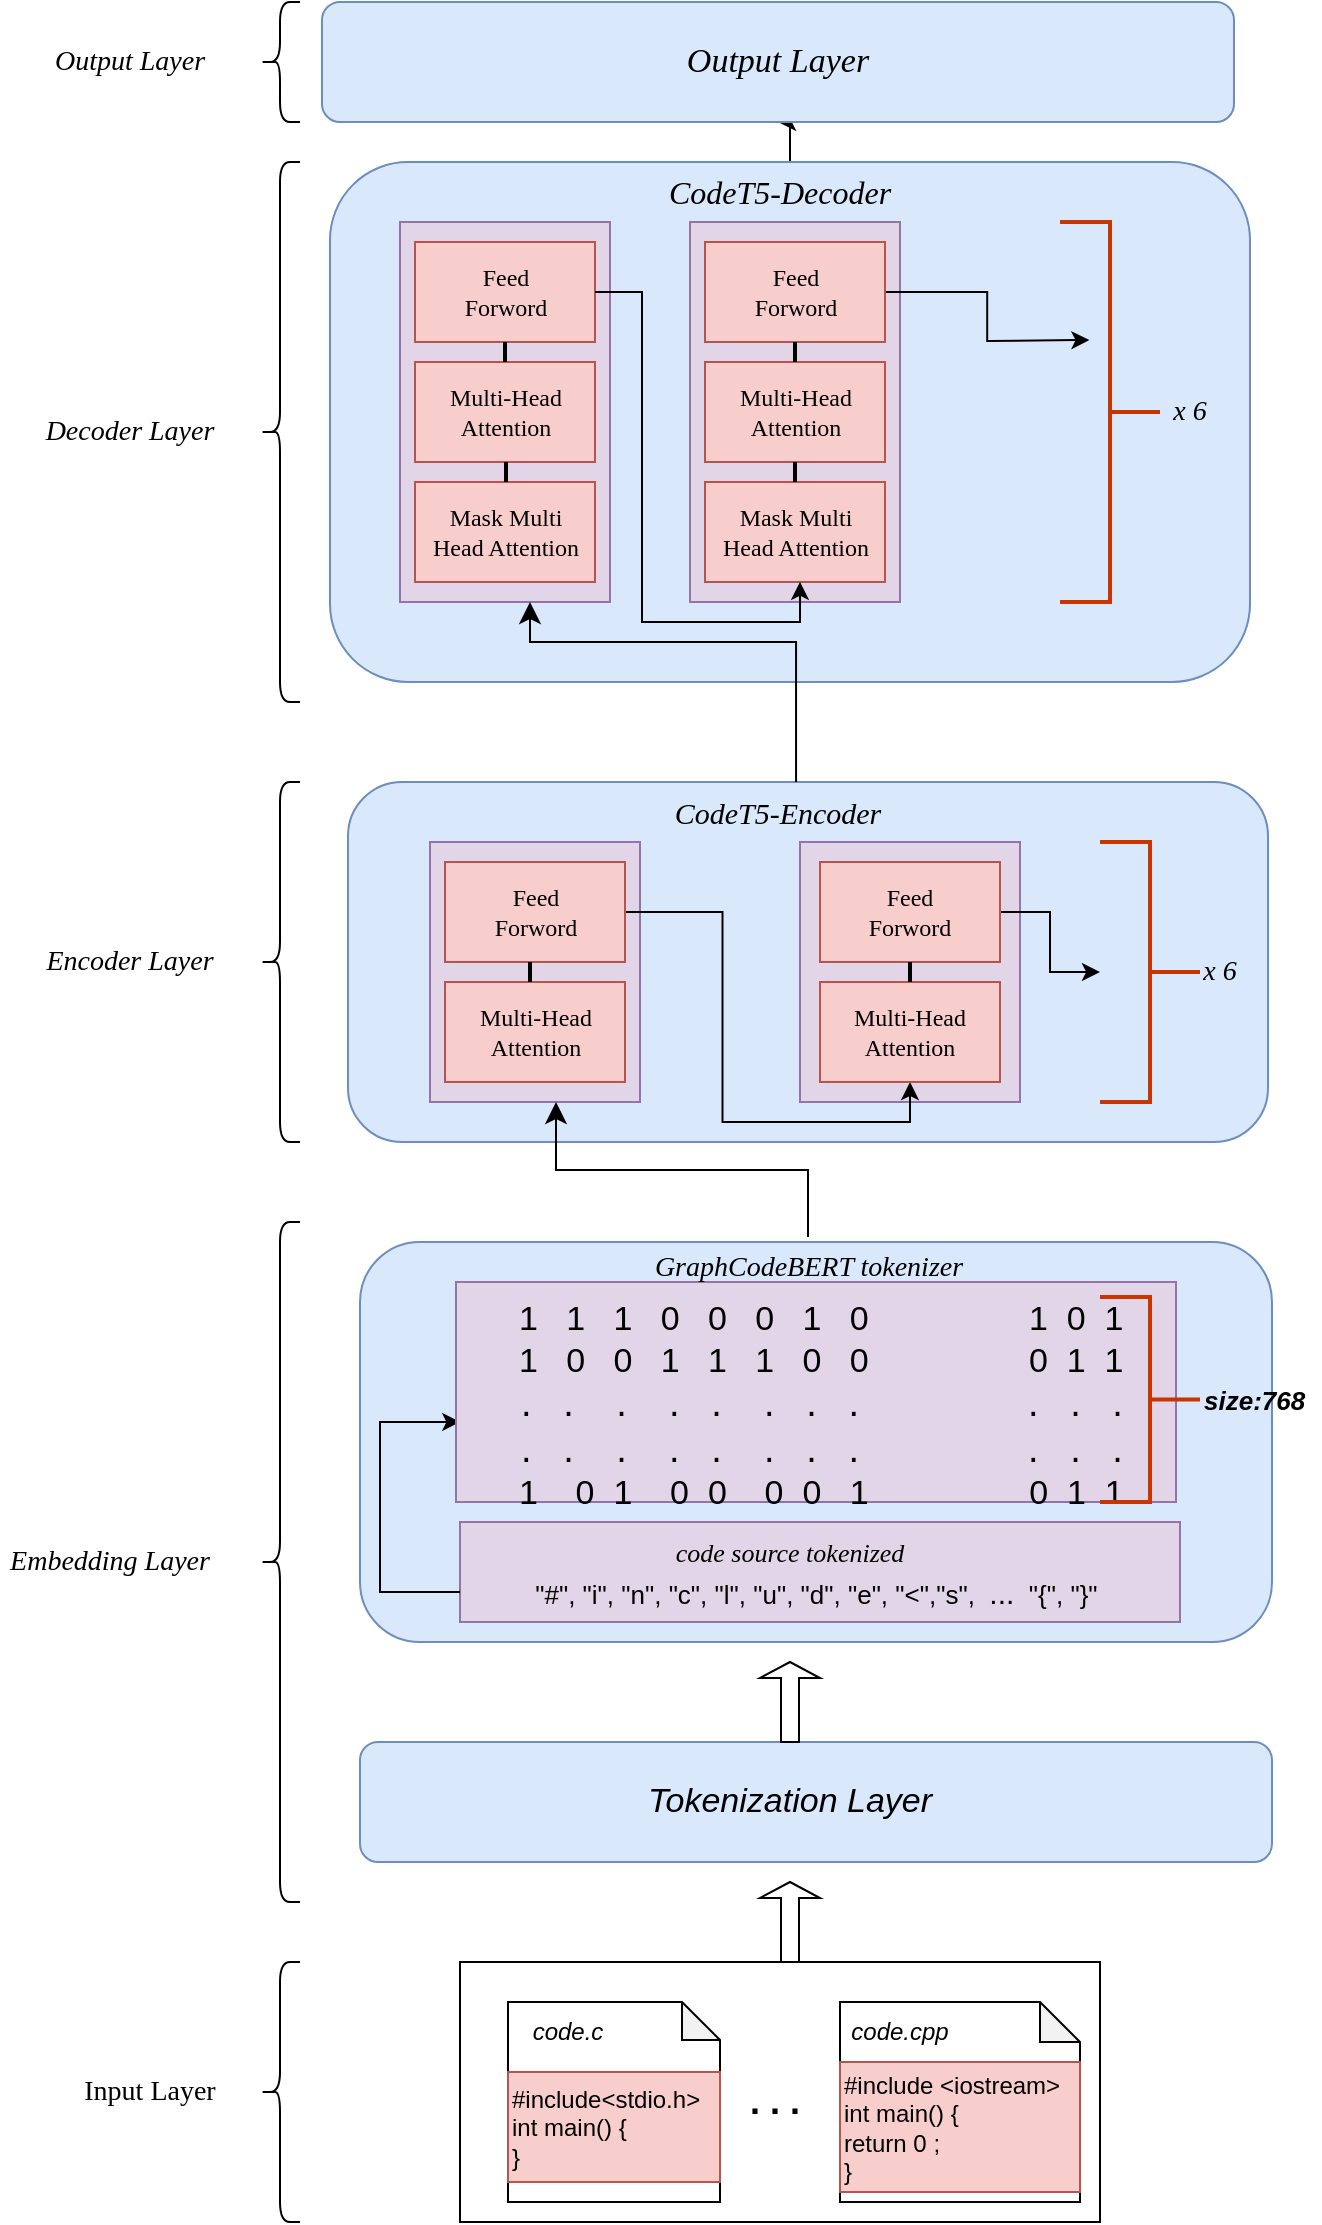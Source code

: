 <mxfile version="24.6.2" type="github">
  <diagram name="Page-1" id="ndFlclTGQ-r0OjpnFzX9">
    <mxGraphModel dx="1114" dy="1761" grid="1" gridSize="10" guides="1" tooltips="1" connect="1" arrows="1" fold="1" page="1" pageScale="1" pageWidth="827" pageHeight="1169" math="0" shadow="0">
      <root>
        <mxCell id="0" />
        <mxCell id="1" parent="0" />
        <mxCell id="08KLOJ0HgdKlxMjKVlnE-74" value="" style="rounded=0;whiteSpace=wrap;html=1;" vertex="1" parent="1">
          <mxGeometry x="280" y="-180" width="320" height="130" as="geometry" />
        </mxCell>
        <mxCell id="08KLOJ0HgdKlxMjKVlnE-73" value="" style="shape=note;whiteSpace=wrap;html=1;backgroundOutline=1;darkOpacity=0.05;size=19;" vertex="1" parent="1">
          <mxGeometry x="304" y="-160" width="106" height="100" as="geometry" />
        </mxCell>
        <mxCell id="08KLOJ0HgdKlxMjKVlnE-75" value="" style="shape=note;whiteSpace=wrap;html=1;backgroundOutline=1;darkOpacity=0.05;size=20;" vertex="1" parent="1">
          <mxGeometry x="470" y="-160" width="120" height="100" as="geometry" />
        </mxCell>
        <mxCell id="08KLOJ0HgdKlxMjKVlnE-78" value="#include&amp;lt;stdio.h&amp;gt;&lt;br&gt;int main() {&lt;div&gt;}&lt;/div&gt;" style="text;html=1;align=left;verticalAlign=middle;whiteSpace=wrap;rounded=0;fillColor=#f8cecc;strokeColor=#b85450;" vertex="1" parent="1">
          <mxGeometry x="304" y="-125" width="106" height="55" as="geometry" />
        </mxCell>
        <mxCell id="08KLOJ0HgdKlxMjKVlnE-79" value="#include &amp;lt;iostream&amp;gt;&lt;div&gt;int main() {&lt;/div&gt;&lt;div&gt;return 0 ;&lt;/div&gt;&lt;div&gt;}&lt;/div&gt;" style="text;html=1;align=left;verticalAlign=middle;whiteSpace=wrap;rounded=0;fillColor=#f8cecc;strokeColor=#b85450;" vertex="1" parent="1">
          <mxGeometry x="470" y="-130" width="120" height="65" as="geometry" />
        </mxCell>
        <mxCell id="08KLOJ0HgdKlxMjKVlnE-81" value="&lt;i&gt;code.c&lt;/i&gt;" style="text;html=1;align=center;verticalAlign=middle;whiteSpace=wrap;rounded=0;" vertex="1" parent="1">
          <mxGeometry x="304" y="-160" width="60" height="30" as="geometry" />
        </mxCell>
        <mxCell id="08KLOJ0HgdKlxMjKVlnE-82" value="&lt;i&gt;code.cpp&lt;/i&gt;" style="text;html=1;align=center;verticalAlign=middle;whiteSpace=wrap;rounded=0;" vertex="1" parent="1">
          <mxGeometry x="470" y="-160" width="60" height="30" as="geometry" />
        </mxCell>
        <mxCell id="08KLOJ0HgdKlxMjKVlnE-84" value="" style="shape=curlyBracket;whiteSpace=wrap;html=1;rounded=1;labelPosition=left;verticalLabelPosition=middle;align=right;verticalAlign=middle;" vertex="1" parent="1">
          <mxGeometry x="180" y="-180" width="20" height="130" as="geometry" />
        </mxCell>
        <mxCell id="08KLOJ0HgdKlxMjKVlnE-86" value="&lt;font face=&quot;Times New Roman&quot; style=&quot;font-size: 14px;&quot;&gt;Input Layer&lt;/font&gt;" style="text;html=1;align=center;verticalAlign=middle;whiteSpace=wrap;rounded=0;" vertex="1" parent="1">
          <mxGeometry x="90" y="-130" width="70" height="30" as="geometry" />
        </mxCell>
        <mxCell id="08KLOJ0HgdKlxMjKVlnE-87" value="" style="rounded=1;whiteSpace=wrap;html=1;fillColor=#dae8fc;strokeColor=#6c8ebf;" vertex="1" parent="1">
          <mxGeometry x="230" y="-290" width="456" height="60" as="geometry" />
        </mxCell>
        <mxCell id="08KLOJ0HgdKlxMjKVlnE-91" value="&lt;b style=&quot;font-size: 18px;&quot;&gt;. . .&amp;nbsp;&lt;/b&gt;" style="text;html=1;align=center;verticalAlign=middle;whiteSpace=wrap;rounded=0;" vertex="1" parent="1">
          <mxGeometry x="410" y="-125" width="60" height="30" as="geometry" />
        </mxCell>
        <mxCell id="08KLOJ0HgdKlxMjKVlnE-92" value="" style="shape=curlyBracket;whiteSpace=wrap;html=1;rounded=1;labelPosition=left;verticalLabelPosition=middle;align=right;verticalAlign=middle;size=0.5;" vertex="1" parent="1">
          <mxGeometry x="180" y="-550" width="20" height="340" as="geometry" />
        </mxCell>
        <mxCell id="08KLOJ0HgdKlxMjKVlnE-94" value="&lt;i&gt;&lt;font style=&quot;font-size: 14px;&quot; face=&quot;Times New Roman&quot;&gt;Embedding Layer&lt;/font&gt;&lt;/i&gt;" style="text;html=1;align=center;verticalAlign=middle;whiteSpace=wrap;rounded=0;" vertex="1" parent="1">
          <mxGeometry x="50" y="-395" width="110" height="30" as="geometry" />
        </mxCell>
        <mxCell id="08KLOJ0HgdKlxMjKVlnE-95" value="" style="rounded=1;whiteSpace=wrap;html=1;fillColor=#dae8fc;strokeColor=#6c8ebf;" vertex="1" parent="1">
          <mxGeometry x="230" y="-540" width="456" height="200" as="geometry" />
        </mxCell>
        <mxCell id="08KLOJ0HgdKlxMjKVlnE-96" value="" style="shape=singleArrow;direction=north;whiteSpace=wrap;html=1;" vertex="1" parent="1">
          <mxGeometry x="430" y="-220" width="30" height="40" as="geometry" />
        </mxCell>
        <mxCell id="08KLOJ0HgdKlxMjKVlnE-97" value="" style="shape=singleArrow;direction=north;whiteSpace=wrap;html=1;" vertex="1" parent="1">
          <mxGeometry x="430" y="-330" width="30" height="40" as="geometry" />
        </mxCell>
        <mxCell id="08KLOJ0HgdKlxMjKVlnE-98" value="&lt;font style=&quot;font-size: 17px;&quot;&gt;&lt;i&gt;Tokenization Layer&lt;/i&gt;&lt;/font&gt;" style="text;html=1;align=center;verticalAlign=middle;whiteSpace=wrap;rounded=0;" vertex="1" parent="1">
          <mxGeometry x="310" y="-275" width="270" height="30" as="geometry" />
        </mxCell>
        <mxCell id="08KLOJ0HgdKlxMjKVlnE-99" value="" style="rounded=0;whiteSpace=wrap;html=1;fillColor=#e1d5e7;strokeColor=#9673a6;" vertex="1" parent="1">
          <mxGeometry x="280" y="-400" width="360" height="50" as="geometry" />
        </mxCell>
        <mxCell id="08KLOJ0HgdKlxMjKVlnE-100" value="&lt;i&gt;&lt;font face=&quot;Times New Roman&quot; style=&quot;font-size: 13px;&quot;&gt;code source tokenized&lt;/font&gt;&lt;/i&gt;" style="text;html=1;align=center;verticalAlign=middle;whiteSpace=wrap;rounded=0;" vertex="1" parent="1">
          <mxGeometry x="385" y="-400" width="120" height="30" as="geometry" />
        </mxCell>
        <mxCell id="08KLOJ0HgdKlxMjKVlnE-105" value="" style="edgeStyle=orthogonalEdgeStyle;rounded=0;orthogonalLoop=1;jettySize=auto;html=1;entryX=0.006;entryY=0.636;entryDx=0;entryDy=0;entryPerimeter=0;" edge="1" parent="1" source="08KLOJ0HgdKlxMjKVlnE-101" target="08KLOJ0HgdKlxMjKVlnE-104">
          <mxGeometry relative="1" as="geometry">
            <Array as="points">
              <mxPoint x="240" y="-365" />
              <mxPoint x="240" y="-450" />
            </Array>
          </mxGeometry>
        </mxCell>
        <mxCell id="08KLOJ0HgdKlxMjKVlnE-101" value="&lt;font style=&quot;font-size: 13px;&quot;&gt;&quot;#&quot;, &quot;i&quot;, &quot;n&quot;, &quot;c&quot;, &quot;l&quot;, &quot;u&quot;, &quot;d&quot;, &quot;e&quot;, &quot;&amp;lt;&quot;,&quot;s&quot;,&amp;nbsp; &lt;/font&gt;&lt;font style=&quot;font-size: 15px;&quot;&gt;...&lt;/font&gt;&lt;font style=&quot;font-size: 13px;&quot;&gt;&amp;nbsp; &quot;{&quot;, &quot;}&quot;&amp;nbsp;&lt;/font&gt;" style="text;html=1;align=center;verticalAlign=middle;whiteSpace=wrap;rounded=0;" vertex="1" parent="1">
          <mxGeometry x="280" y="-380" width="360" height="30" as="geometry" />
        </mxCell>
        <mxCell id="08KLOJ0HgdKlxMjKVlnE-104" value="" style="rounded=0;whiteSpace=wrap;html=1;fillColor=#e1d5e7;strokeColor=#9673a6;" vertex="1" parent="1">
          <mxGeometry x="278" y="-520" width="360" height="110" as="geometry" />
        </mxCell>
        <mxCell id="08KLOJ0HgdKlxMjKVlnE-106" value="&lt;div&gt;&lt;br&gt;&lt;/div&gt;&lt;font style=&quot;font-size: 17px;&quot;&gt;&amp;nbsp; 1&amp;nbsp; &amp;nbsp;1&amp;nbsp; &amp;nbsp;1&amp;nbsp; &amp;nbsp;0&amp;nbsp; &amp;nbsp;0&amp;nbsp; &amp;nbsp;0&amp;nbsp; &amp;nbsp;1&amp;nbsp; &amp;nbsp;0&amp;nbsp; &amp;nbsp; &amp;nbsp; &amp;nbsp;&lt;span style=&quot;white-space: pre;&quot;&gt;&#x9;&lt;/span&gt;&lt;span style=&quot;white-space: pre;&quot;&gt;&#x9;&lt;/span&gt;1&amp;nbsp; 0&amp;nbsp; 1&lt;/font&gt;&lt;div style=&quot;font-size: 17px;&quot;&gt;&lt;font style=&quot;font-size: 17px;&quot;&gt;&amp;nbsp; 1&amp;nbsp; &amp;nbsp;0&amp;nbsp; &amp;nbsp;0&amp;nbsp; &amp;nbsp;1&amp;nbsp; &amp;nbsp;1&amp;nbsp; &amp;nbsp;1&amp;nbsp; &amp;nbsp;0&amp;nbsp; &amp;nbsp;0&amp;nbsp; &amp;nbsp; &amp;nbsp; &amp;nbsp;&lt;span style=&quot;white-space: pre;&quot;&gt;&#x9;&lt;/span&gt;&lt;span style=&quot;white-space: pre;&quot;&gt;&#x9;&lt;/span&gt;0&amp;nbsp; 1&amp;nbsp; 1&lt;/font&gt;&lt;/div&gt;&lt;div style=&quot;font-size: 19px;&quot;&gt;&lt;font style=&quot;font-size: 19px;&quot;&gt;&amp;nbsp; .&amp;nbsp; &amp;nbsp;.&amp;nbsp; &amp;nbsp; .&amp;nbsp; &amp;nbsp; .&amp;nbsp; &amp;nbsp;.&amp;nbsp; &amp;nbsp; .&amp;nbsp; &amp;nbsp;.&amp;nbsp; &amp;nbsp;.&amp;nbsp; &amp;nbsp; &amp;nbsp;&lt;span style=&quot;white-space: pre;&quot;&gt;&#x9;&lt;/span&gt;&lt;span style=&quot;white-space: pre;&quot;&gt;&#x9;&lt;/span&gt;&amp;nbsp; .&amp;nbsp; &amp;nbsp;.&amp;nbsp; &amp;nbsp;.&lt;/font&gt;&lt;/div&gt;&lt;div style=&quot;font-size: 19px;&quot;&gt;&lt;span style=&quot;background-color: initial;&quot;&gt;&amp;nbsp; .&amp;nbsp; &amp;nbsp;.&amp;nbsp; &amp;nbsp; .&amp;nbsp; &amp;nbsp; .&amp;nbsp; &amp;nbsp;.&amp;nbsp; &amp;nbsp; .&amp;nbsp; &amp;nbsp;.&amp;nbsp; &amp;nbsp;.&amp;nbsp; &amp;nbsp; &amp;nbsp;&lt;span style=&quot;white-space: pre;&quot;&gt;&#x9;&lt;/span&gt;&lt;span style=&quot;white-space: pre;&quot;&gt;&#x9;&lt;/span&gt;&amp;nbsp; .&amp;nbsp; &amp;nbsp;.&amp;nbsp; &amp;nbsp;.&lt;/span&gt;&lt;br&gt;&lt;/div&gt;&lt;div style=&quot;&quot;&gt;&lt;span style=&quot;background-color: initial;&quot;&gt;&lt;font style=&quot;font-size: 17px;&quot;&gt;&amp;nbsp; 1&amp;nbsp; &amp;nbsp; 0&amp;nbsp; 1&amp;nbsp; &amp;nbsp; 0&amp;nbsp; 0&amp;nbsp; &amp;nbsp; 0&amp;nbsp; 0&amp;nbsp; &amp;nbsp;1&amp;nbsp; &amp;nbsp; &amp;nbsp; &amp;nbsp; &amp;nbsp; &amp;nbsp; &amp;nbsp; &amp;nbsp; &amp;nbsp;0&amp;nbsp; 1&amp;nbsp; 1&amp;nbsp;&amp;nbsp;&lt;/font&gt;&lt;/span&gt;&lt;br&gt;&lt;/div&gt;" style="text;html=1;align=left;verticalAlign=middle;whiteSpace=wrap;rounded=0;" vertex="1" parent="1">
          <mxGeometry x="298" y="-510" width="340" height="90" as="geometry" />
        </mxCell>
        <mxCell id="08KLOJ0HgdKlxMjKVlnE-107" value="" style="strokeWidth=2;html=1;shape=mxgraph.flowchart.annotation_2;align=left;labelPosition=right;pointerEvents=1;direction=west;fillColor=#fa6800;strokeColor=#C73500;fontColor=#000000;" vertex="1" parent="1">
          <mxGeometry x="600" y="-512.5" width="50" height="102.5" as="geometry" />
        </mxCell>
        <mxCell id="08KLOJ0HgdKlxMjKVlnE-108" value="&lt;i&gt;&lt;b&gt;&lt;font style=&quot;font-size: 13px;&quot;&gt;size:768&lt;/font&gt;&lt;/b&gt;&lt;/i&gt;" style="text;html=1;align=left;verticalAlign=middle;whiteSpace=wrap;rounded=0;" vertex="1" parent="1">
          <mxGeometry x="650" y="-476.25" width="60" height="30" as="geometry" />
        </mxCell>
        <mxCell id="08KLOJ0HgdKlxMjKVlnE-109" value="&lt;i&gt;&lt;font style=&quot;font-size: 14px;&quot; face=&quot;Times New Roman&quot;&gt;GraphCodeBERT tokenizer&lt;/font&gt;&lt;/i&gt;" style="text;html=1;align=center;verticalAlign=middle;resizable=0;points=[];autosize=1;strokeColor=none;fillColor=none;" vertex="1" parent="1">
          <mxGeometry x="364" y="-542.5" width="180" height="30" as="geometry" />
        </mxCell>
        <mxCell id="08KLOJ0HgdKlxMjKVlnE-111" value="" style="rounded=1;whiteSpace=wrap;html=1;fillColor=#dae8fc;strokeColor=#6c8ebf;" vertex="1" parent="1">
          <mxGeometry x="224" y="-770" width="460" height="180" as="geometry" />
        </mxCell>
        <mxCell id="08KLOJ0HgdKlxMjKVlnE-168" value="" style="edgeStyle=orthogonalEdgeStyle;rounded=0;orthogonalLoop=1;jettySize=auto;html=1;" edge="1" parent="1" source="08KLOJ0HgdKlxMjKVlnE-112" target="08KLOJ0HgdKlxMjKVlnE-167">
          <mxGeometry relative="1" as="geometry" />
        </mxCell>
        <mxCell id="08KLOJ0HgdKlxMjKVlnE-112" value="" style="rounded=1;whiteSpace=wrap;html=1;fillColor=#dae8fc;strokeColor=#6c8ebf;" vertex="1" parent="1">
          <mxGeometry x="215" y="-1080" width="460" height="260" as="geometry" />
        </mxCell>
        <mxCell id="08KLOJ0HgdKlxMjKVlnE-114" value="" style="shape=curlyBracket;whiteSpace=wrap;html=1;rounded=1;labelPosition=left;verticalLabelPosition=middle;align=right;verticalAlign=middle;" vertex="1" parent="1">
          <mxGeometry x="180" y="-770" width="20" height="180" as="geometry" />
        </mxCell>
        <mxCell id="08KLOJ0HgdKlxMjKVlnE-116" value="&lt;font size=&quot;1&quot; face=&quot;Times New Roman&quot; style=&quot;&quot;&gt;&lt;i style=&quot;font-size: 15px;&quot;&gt;CodeT5-Encoder&lt;/i&gt;&lt;/font&gt;" style="text;html=1;align=center;verticalAlign=middle;whiteSpace=wrap;rounded=0;" vertex="1" parent="1">
          <mxGeometry x="334" y="-770" width="210" height="30" as="geometry" />
        </mxCell>
        <mxCell id="08KLOJ0HgdKlxMjKVlnE-117" value="" style="rounded=0;whiteSpace=wrap;html=1;fillColor=#e1d5e7;strokeColor=#9673a6;" vertex="1" parent="1">
          <mxGeometry x="265" y="-740" width="105" height="130" as="geometry" />
        </mxCell>
        <mxCell id="08KLOJ0HgdKlxMjKVlnE-118" value="" style="rounded=0;whiteSpace=wrap;html=1;fillColor=#e1d5e7;strokeColor=#9673a6;" vertex="1" parent="1">
          <mxGeometry x="450" y="-740" width="110" height="130" as="geometry" />
        </mxCell>
        <mxCell id="08KLOJ0HgdKlxMjKVlnE-120" value="" style="strokeWidth=2;html=1;shape=mxgraph.flowchart.annotation_2;align=left;labelPosition=right;pointerEvents=1;direction=west;fillColor=#fa6800;strokeColor=#C73500;fontColor=#000000;" vertex="1" parent="1">
          <mxGeometry x="600" y="-740" width="50" height="130" as="geometry" />
        </mxCell>
        <mxCell id="08KLOJ0HgdKlxMjKVlnE-121" value="&lt;font size=&quot;1&quot; face=&quot;Times New Roman&quot; style=&quot;&quot;&gt;&lt;i style=&quot;font-size: 14px;&quot;&gt;x 6&lt;/i&gt;&lt;/font&gt;" style="text;html=1;align=center;verticalAlign=middle;whiteSpace=wrap;rounded=0;" vertex="1" parent="1">
          <mxGeometry x="630" y="-690" width="60" height="30" as="geometry" />
        </mxCell>
        <mxCell id="08KLOJ0HgdKlxMjKVlnE-122" value="" style="edgeStyle=elbowEdgeStyle;elbow=vertical;endArrow=classic;html=1;curved=0;rounded=0;endSize=8;startSize=8;" edge="1" parent="1" source="08KLOJ0HgdKlxMjKVlnE-109">
          <mxGeometry width="50" height="50" relative="1" as="geometry">
            <mxPoint x="442" y="-544" as="sourcePoint" />
            <mxPoint x="328" y="-610" as="targetPoint" />
            <Array as="points" />
          </mxGeometry>
        </mxCell>
        <mxCell id="08KLOJ0HgdKlxMjKVlnE-124" value="&lt;font face=&quot;Times New Roman&quot;&gt;Multi-Head&lt;/font&gt;&lt;div&gt;&lt;font face=&quot;Times New Roman&quot;&gt;Attention&lt;/font&gt;&lt;/div&gt;" style="rounded=0;whiteSpace=wrap;html=1;fillColor=#f8cecc;strokeColor=#b85450;" vertex="1" parent="1">
          <mxGeometry x="272.5" y="-670" width="90" height="50" as="geometry" />
        </mxCell>
        <mxCell id="08KLOJ0HgdKlxMjKVlnE-129" style="edgeStyle=orthogonalEdgeStyle;rounded=0;orthogonalLoop=1;jettySize=auto;html=1;entryX=0.5;entryY=1;entryDx=0;entryDy=0;" edge="1" parent="1" source="08KLOJ0HgdKlxMjKVlnE-125" target="08KLOJ0HgdKlxMjKVlnE-126">
          <mxGeometry relative="1" as="geometry" />
        </mxCell>
        <mxCell id="08KLOJ0HgdKlxMjKVlnE-125" value="&lt;font face=&quot;Times New Roman&quot;&gt;Feed&lt;/font&gt;&lt;div&gt;&lt;font face=&quot;Times New Roman&quot;&gt;Forword&lt;/font&gt;&lt;/div&gt;" style="rounded=0;whiteSpace=wrap;html=1;fillColor=#f8cecc;strokeColor=#b85450;" vertex="1" parent="1">
          <mxGeometry x="272.5" y="-730" width="90" height="50" as="geometry" />
        </mxCell>
        <mxCell id="08KLOJ0HgdKlxMjKVlnE-126" value="" style="rounded=0;whiteSpace=wrap;html=1;fillColor=#f8cecc;strokeColor=#b85450;" vertex="1" parent="1">
          <mxGeometry x="460" y="-670" width="90" height="50" as="geometry" />
        </mxCell>
        <mxCell id="08KLOJ0HgdKlxMjKVlnE-127" value="" style="rounded=0;whiteSpace=wrap;html=1;fillColor=#f8cecc;strokeColor=#b85450;" vertex="1" parent="1">
          <mxGeometry x="460" y="-730" width="90" height="50" as="geometry" />
        </mxCell>
        <mxCell id="08KLOJ0HgdKlxMjKVlnE-130" value="&lt;font face=&quot;Times New Roman&quot;&gt;Multi-Head&lt;/font&gt;&lt;div&gt;&lt;font face=&quot;Times New Roman&quot;&gt;Attention&lt;/font&gt;&lt;/div&gt;" style="rounded=0;whiteSpace=wrap;html=1;fillColor=#f8cecc;strokeColor=#b85450;" vertex="1" parent="1">
          <mxGeometry x="460" y="-670" width="90" height="50" as="geometry" />
        </mxCell>
        <mxCell id="08KLOJ0HgdKlxMjKVlnE-134" value="" style="edgeStyle=orthogonalEdgeStyle;rounded=0;orthogonalLoop=1;jettySize=auto;html=1;" edge="1" parent="1" source="08KLOJ0HgdKlxMjKVlnE-131" target="08KLOJ0HgdKlxMjKVlnE-120">
          <mxGeometry relative="1" as="geometry" />
        </mxCell>
        <mxCell id="08KLOJ0HgdKlxMjKVlnE-131" value="&lt;font face=&quot;Times New Roman&quot;&gt;Feed&lt;/font&gt;&lt;div&gt;&lt;font face=&quot;Times New Roman&quot;&gt;Forword&lt;/font&gt;&lt;/div&gt;" style="rounded=0;whiteSpace=wrap;html=1;fillColor=#f8cecc;strokeColor=#b85450;" vertex="1" parent="1">
          <mxGeometry x="460" y="-730" width="90" height="50" as="geometry" />
        </mxCell>
        <mxCell id="08KLOJ0HgdKlxMjKVlnE-136" value="" style="line;strokeWidth=2;direction=south;html=1;" vertex="1" parent="1">
          <mxGeometry x="310" y="-680" width="10" height="10" as="geometry" />
        </mxCell>
        <mxCell id="08KLOJ0HgdKlxMjKVlnE-137" value="" style="line;strokeWidth=2;direction=south;html=1;" vertex="1" parent="1">
          <mxGeometry x="500" y="-680" width="10" height="10" as="geometry" />
        </mxCell>
        <mxCell id="08KLOJ0HgdKlxMjKVlnE-138" value="" style="rounded=0;whiteSpace=wrap;html=1;fillColor=#e1d5e7;strokeColor=#9673a6;" vertex="1" parent="1">
          <mxGeometry x="250" y="-1050" width="105" height="190" as="geometry" />
        </mxCell>
        <mxCell id="08KLOJ0HgdKlxMjKVlnE-140" value="" style="rounded=0;whiteSpace=wrap;html=1;fillColor=#e1d5e7;strokeColor=#9673a6;" vertex="1" parent="1">
          <mxGeometry x="395" y="-1050" width="105" height="190" as="geometry" />
        </mxCell>
        <mxCell id="08KLOJ0HgdKlxMjKVlnE-141" value="&lt;font face=&quot;Times New Roman&quot;&gt;Feed&lt;/font&gt;&lt;div&gt;&lt;font face=&quot;Times New Roman&quot;&gt;Forword&lt;/font&gt;&lt;/div&gt;" style="rounded=0;whiteSpace=wrap;html=1;fillColor=#f8cecc;strokeColor=#b85450;" vertex="1" parent="1">
          <mxGeometry x="257.5" y="-1040" width="90" height="50" as="geometry" />
        </mxCell>
        <mxCell id="08KLOJ0HgdKlxMjKVlnE-142" value="&lt;font face=&quot;Times New Roman&quot;&gt;Mask Multi&lt;/font&gt;&lt;div&gt;&lt;font face=&quot;Times New Roman&quot;&gt;Head Attention&lt;/font&gt;&lt;/div&gt;" style="rounded=0;whiteSpace=wrap;html=1;fillColor=#f8cecc;strokeColor=#b85450;" vertex="1" parent="1">
          <mxGeometry x="257.5" y="-920" width="90" height="50" as="geometry" />
        </mxCell>
        <mxCell id="08KLOJ0HgdKlxMjKVlnE-143" value="&lt;font face=&quot;Times New Roman&quot;&gt;Feed&lt;/font&gt;&lt;div&gt;&lt;font face=&quot;Times New Roman&quot;&gt;Forword&lt;/font&gt;&lt;/div&gt;" style="rounded=0;whiteSpace=wrap;html=1;fillColor=#f8cecc;strokeColor=#b85450;" vertex="1" parent="1">
          <mxGeometry x="257.5" y="-980" width="90" height="50" as="geometry" />
        </mxCell>
        <mxCell id="08KLOJ0HgdKlxMjKVlnE-144" value="&lt;i&gt;&lt;font style=&quot;font-size: 16px;&quot; face=&quot;Times New Roman&quot;&gt;CodeT5-Decoder&lt;/font&gt;&lt;/i&gt;" style="text;html=1;align=center;verticalAlign=middle;whiteSpace=wrap;rounded=0;" vertex="1" parent="1">
          <mxGeometry x="370" y="-1080" width="140" height="30" as="geometry" />
        </mxCell>
        <mxCell id="08KLOJ0HgdKlxMjKVlnE-146" value="" style="edgeStyle=elbowEdgeStyle;elbow=vertical;endArrow=classic;html=1;curved=0;rounded=0;endSize=8;startSize=8;exitX=0.543;exitY=0;exitDx=0;exitDy=0;exitPerimeter=0;" edge="1" parent="1" source="08KLOJ0HgdKlxMjKVlnE-116">
          <mxGeometry width="50" height="50" relative="1" as="geometry">
            <mxPoint x="265" y="-810" as="sourcePoint" />
            <mxPoint x="315" y="-860" as="targetPoint" />
            <Array as="points">
              <mxPoint x="300" y="-840" />
            </Array>
          </mxGeometry>
        </mxCell>
        <mxCell id="08KLOJ0HgdKlxMjKVlnE-147" value="&lt;font face=&quot;Times New Roman&quot;&gt;Feed&lt;/font&gt;&lt;div&gt;&lt;font face=&quot;Times New Roman&quot;&gt;Forword&lt;/font&gt;&lt;/div&gt;" style="rounded=0;whiteSpace=wrap;html=1;fillColor=#f8cecc;strokeColor=#b85450;" vertex="1" parent="1">
          <mxGeometry x="402.5" y="-920" width="90" height="50" as="geometry" />
        </mxCell>
        <mxCell id="08KLOJ0HgdKlxMjKVlnE-148" value="&lt;font face=&quot;Times New Roman&quot;&gt;Feed&lt;/font&gt;&lt;div&gt;&lt;font face=&quot;Times New Roman&quot;&gt;Forword&lt;/font&gt;&lt;/div&gt;" style="rounded=0;whiteSpace=wrap;html=1;fillColor=#f8cecc;strokeColor=#b85450;" vertex="1" parent="1">
          <mxGeometry x="402.5" y="-980" width="90" height="50" as="geometry" />
        </mxCell>
        <mxCell id="08KLOJ0HgdKlxMjKVlnE-161" value="" style="edgeStyle=orthogonalEdgeStyle;rounded=0;orthogonalLoop=1;jettySize=auto;html=1;entryX=0.31;entryY=0.8;entryDx=0;entryDy=0;entryPerimeter=0;" edge="1" parent="1" source="08KLOJ0HgdKlxMjKVlnE-149">
          <mxGeometry relative="1" as="geometry">
            <mxPoint x="594.7" y="-991" as="targetPoint" />
          </mxGeometry>
        </mxCell>
        <mxCell id="08KLOJ0HgdKlxMjKVlnE-149" value="&lt;font face=&quot;Times New Roman&quot;&gt;Feed&lt;/font&gt;&lt;div&gt;&lt;font face=&quot;Times New Roman&quot;&gt;Forword&lt;/font&gt;&lt;/div&gt;" style="rounded=0;whiteSpace=wrap;html=1;fillColor=#f8cecc;strokeColor=#b85450;" vertex="1" parent="1">
          <mxGeometry x="402.5" y="-1040" width="90" height="50" as="geometry" />
        </mxCell>
        <mxCell id="08KLOJ0HgdKlxMjKVlnE-150" value="&lt;font face=&quot;Times New Roman&quot;&gt;Mask Multi&lt;/font&gt;&lt;div&gt;&lt;font face=&quot;Times New Roman&quot;&gt;Head Attention&lt;/font&gt;&lt;/div&gt;" style="rounded=0;whiteSpace=wrap;html=1;fillColor=#f8cecc;strokeColor=#b85450;" vertex="1" parent="1">
          <mxGeometry x="402.5" y="-920" width="90" height="50" as="geometry" />
        </mxCell>
        <mxCell id="08KLOJ0HgdKlxMjKVlnE-151" value="&lt;font face=&quot;Times New Roman&quot;&gt;Multi-Head&lt;/font&gt;&lt;div&gt;&lt;font face=&quot;Times New Roman&quot;&gt;Attention&lt;/font&gt;&lt;/div&gt;" style="rounded=0;whiteSpace=wrap;html=1;fillColor=#f8cecc;strokeColor=#b85450;" vertex="1" parent="1">
          <mxGeometry x="257.5" y="-980" width="90" height="50" as="geometry" />
        </mxCell>
        <mxCell id="08KLOJ0HgdKlxMjKVlnE-152" value="&lt;font face=&quot;Times New Roman&quot;&gt;Multi-Head&lt;/font&gt;&lt;div&gt;&lt;font face=&quot;Times New Roman&quot;&gt;Attention&lt;/font&gt;&lt;/div&gt;" style="rounded=0;whiteSpace=wrap;html=1;fillColor=#f8cecc;strokeColor=#b85450;" vertex="1" parent="1">
          <mxGeometry x="402.5" y="-980" width="90" height="50" as="geometry" />
        </mxCell>
        <mxCell id="08KLOJ0HgdKlxMjKVlnE-153" value="" style="line;strokeWidth=2;direction=south;html=1;" vertex="1" parent="1">
          <mxGeometry x="298" y="-930" width="10" height="10" as="geometry" />
        </mxCell>
        <mxCell id="08KLOJ0HgdKlxMjKVlnE-154" value="" style="line;strokeWidth=2;direction=south;html=1;" vertex="1" parent="1">
          <mxGeometry x="297.5" y="-990" width="10" height="10" as="geometry" />
        </mxCell>
        <mxCell id="08KLOJ0HgdKlxMjKVlnE-155" value="" style="line;strokeWidth=2;direction=south;html=1;" vertex="1" parent="1">
          <mxGeometry x="442.5" y="-930" width="10" height="10" as="geometry" />
        </mxCell>
        <mxCell id="08KLOJ0HgdKlxMjKVlnE-156" value="" style="line;strokeWidth=2;direction=south;html=1;" vertex="1" parent="1">
          <mxGeometry x="442.5" y="-990" width="10" height="10" as="geometry" />
        </mxCell>
        <mxCell id="08KLOJ0HgdKlxMjKVlnE-157" style="edgeStyle=orthogonalEdgeStyle;rounded=0;orthogonalLoop=1;jettySize=auto;html=1;entryX=0.524;entryY=0.947;entryDx=0;entryDy=0;entryPerimeter=0;" edge="1" parent="1" source="08KLOJ0HgdKlxMjKVlnE-141" target="08KLOJ0HgdKlxMjKVlnE-140">
          <mxGeometry relative="1" as="geometry">
            <Array as="points">
              <mxPoint x="371" y="-1015" />
              <mxPoint x="371" y="-850" />
              <mxPoint x="450" y="-850" />
            </Array>
          </mxGeometry>
        </mxCell>
        <mxCell id="08KLOJ0HgdKlxMjKVlnE-162" value="" style="strokeWidth=2;html=1;shape=mxgraph.flowchart.annotation_2;align=left;labelPosition=right;pointerEvents=1;direction=west;fillColor=#fa6800;strokeColor=#C73500;fontColor=#000000;" vertex="1" parent="1">
          <mxGeometry x="580" y="-1050" width="50" height="190" as="geometry" />
        </mxCell>
        <mxCell id="08KLOJ0HgdKlxMjKVlnE-163" value="&lt;font size=&quot;1&quot; face=&quot;Times New Roman&quot; style=&quot;&quot;&gt;&lt;i style=&quot;font-size: 14px;&quot;&gt;x 6&lt;/i&gt;&lt;/font&gt;" style="text;html=1;align=center;verticalAlign=middle;whiteSpace=wrap;rounded=0;" vertex="1" parent="1">
          <mxGeometry x="615" y="-970" width="60" height="30" as="geometry" />
        </mxCell>
        <mxCell id="08KLOJ0HgdKlxMjKVlnE-164" value="&lt;i&gt;&lt;font style=&quot;font-size: 14px;&quot; face=&quot;Times New Roman&quot;&gt;Encoder Layer&lt;/font&gt;&lt;/i&gt;" style="text;html=1;align=center;verticalAlign=middle;whiteSpace=wrap;rounded=0;" vertex="1" parent="1">
          <mxGeometry x="60" y="-695" width="110" height="30" as="geometry" />
        </mxCell>
        <mxCell id="08KLOJ0HgdKlxMjKVlnE-165" value="&lt;i&gt;&lt;font style=&quot;font-size: 14px;&quot; face=&quot;Times New Roman&quot;&gt;Decoder Layer&lt;/font&gt;&lt;/i&gt;" style="text;html=1;align=center;verticalAlign=middle;whiteSpace=wrap;rounded=0;" vertex="1" parent="1">
          <mxGeometry x="60" y="-960" width="110" height="30" as="geometry" />
        </mxCell>
        <mxCell id="08KLOJ0HgdKlxMjKVlnE-166" value="" style="shape=curlyBracket;whiteSpace=wrap;html=1;rounded=1;labelPosition=left;verticalLabelPosition=middle;align=right;verticalAlign=middle;" vertex="1" parent="1">
          <mxGeometry x="180" y="-1080" width="20" height="270" as="geometry" />
        </mxCell>
        <mxCell id="08KLOJ0HgdKlxMjKVlnE-167" value="&lt;font face=&quot;Times New Roman&quot; style=&quot;font-size: 17px;&quot;&gt;&lt;i&gt;Output Layer&lt;/i&gt;&lt;/font&gt;" style="rounded=1;whiteSpace=wrap;html=1;fillColor=#dae8fc;strokeColor=#6c8ebf;" vertex="1" parent="1">
          <mxGeometry x="211" y="-1160" width="456" height="60" as="geometry" />
        </mxCell>
        <mxCell id="08KLOJ0HgdKlxMjKVlnE-169" value="" style="shape=curlyBracket;whiteSpace=wrap;html=1;rounded=1;labelPosition=left;verticalLabelPosition=middle;align=right;verticalAlign=middle;" vertex="1" parent="1">
          <mxGeometry x="180" y="-1160" width="20" height="60" as="geometry" />
        </mxCell>
        <mxCell id="08KLOJ0HgdKlxMjKVlnE-170" value="&lt;i&gt;&lt;font style=&quot;font-size: 14px;&quot; face=&quot;Times New Roman&quot;&gt;Output Layer&lt;/font&gt;&lt;/i&gt;" style="text;html=1;align=center;verticalAlign=middle;whiteSpace=wrap;rounded=0;" vertex="1" parent="1">
          <mxGeometry x="60" y="-1145" width="110" height="30" as="geometry" />
        </mxCell>
      </root>
    </mxGraphModel>
  </diagram>
</mxfile>
